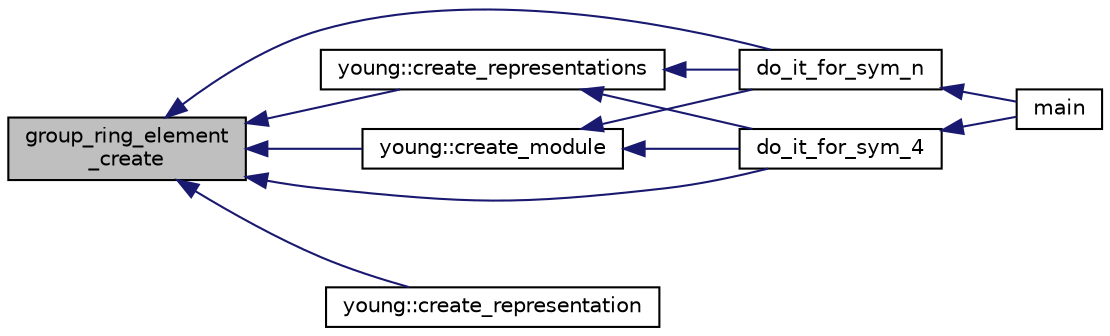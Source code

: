 digraph "group_ring_element_create"
{
  edge [fontname="Helvetica",fontsize="10",labelfontname="Helvetica",labelfontsize="10"];
  node [fontname="Helvetica",fontsize="10",shape=record];
  rankdir="LR";
  Node1368 [label="group_ring_element\l_create",height=0.2,width=0.4,color="black", fillcolor="grey75", style="filled", fontcolor="black"];
  Node1368 -> Node1369 [dir="back",color="midnightblue",fontsize="10",style="solid",fontname="Helvetica"];
  Node1369 [label="do_it_for_sym_n",height=0.2,width=0.4,color="black", fillcolor="white", style="filled",URL="$d0/d87/group__ring_8_c.html#a7da1c84aee65e2c8fd4b83f0809835ad"];
  Node1369 -> Node1370 [dir="back",color="midnightblue",fontsize="10",style="solid",fontname="Helvetica"];
  Node1370 [label="main",height=0.2,width=0.4,color="black", fillcolor="white", style="filled",URL="$d0/d87/group__ring_8_c.html#a3c04138a5bfe5d72780bb7e82a18e627"];
  Node1368 -> Node1371 [dir="back",color="midnightblue",fontsize="10",style="solid",fontname="Helvetica"];
  Node1371 [label="do_it_for_sym_4",height=0.2,width=0.4,color="black", fillcolor="white", style="filled",URL="$d0/d87/group__ring_8_c.html#aed9b25712c762c878090038e97568d07"];
  Node1371 -> Node1370 [dir="back",color="midnightblue",fontsize="10",style="solid",fontname="Helvetica"];
  Node1368 -> Node1372 [dir="back",color="midnightblue",fontsize="10",style="solid",fontname="Helvetica"];
  Node1372 [label="young::create_module",height=0.2,width=0.4,color="black", fillcolor="white", style="filled",URL="$dd/d68/classyoung.html#a552fe75292286e49ee0d3f282ea03f8e"];
  Node1372 -> Node1369 [dir="back",color="midnightblue",fontsize="10",style="solid",fontname="Helvetica"];
  Node1372 -> Node1371 [dir="back",color="midnightblue",fontsize="10",style="solid",fontname="Helvetica"];
  Node1368 -> Node1373 [dir="back",color="midnightblue",fontsize="10",style="solid",fontname="Helvetica"];
  Node1373 [label="young::create_representations",height=0.2,width=0.4,color="black", fillcolor="white", style="filled",URL="$dd/d68/classyoung.html#ac8179e6c679636e61f6effd72e392a15"];
  Node1373 -> Node1369 [dir="back",color="midnightblue",fontsize="10",style="solid",fontname="Helvetica"];
  Node1373 -> Node1371 [dir="back",color="midnightblue",fontsize="10",style="solid",fontname="Helvetica"];
  Node1368 -> Node1374 [dir="back",color="midnightblue",fontsize="10",style="solid",fontname="Helvetica"];
  Node1374 [label="young::create_representation",height=0.2,width=0.4,color="black", fillcolor="white", style="filled",URL="$dd/d68/classyoung.html#ad6c7168dc7b9afc75701b9563b24a0a5"];
}
